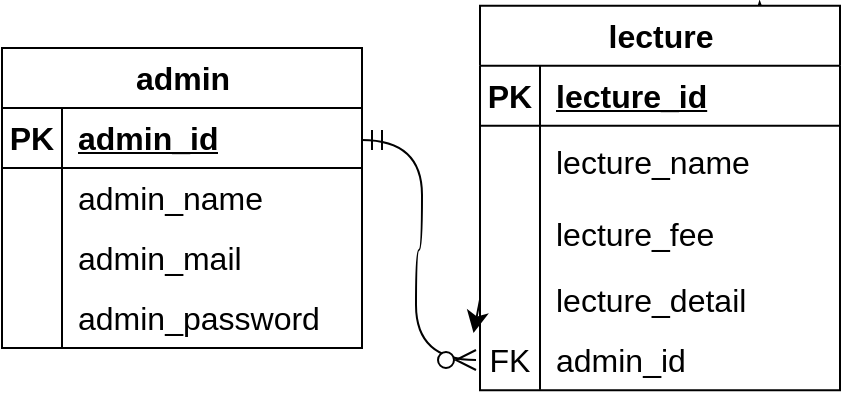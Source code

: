 <mxfile version="21.6.6" type="device">
  <diagram name="第 1 页" id="v5TcGbZSJoz5QiWnIiRB">
    <mxGraphModel dx="1345" dy="1439" grid="0" gridSize="10" guides="1" tooltips="1" connect="1" arrows="1" fold="1" page="1" pageScale="1" pageWidth="827" pageHeight="1169" math="0" shadow="0">
      <root>
        <mxCell id="0" />
        <mxCell id="1" parent="0" />
        <mxCell id="bMJZAaOaKqwusB-NPOnQ-1" value="admin" style="shape=table;startSize=30;container=1;collapsible=1;childLayout=tableLayout;fixedRows=1;rowLines=0;fontStyle=1;align=center;resizeLast=1;html=1;fontSize=16;labelBackgroundColor=none;" vertex="1" parent="1">
          <mxGeometry x="-79" y="10" width="180" height="150" as="geometry" />
        </mxCell>
        <mxCell id="bMJZAaOaKqwusB-NPOnQ-2" value="" style="shape=tableRow;horizontal=0;startSize=0;swimlaneHead=0;swimlaneBody=0;fillColor=none;collapsible=0;dropTarget=0;points=[[0,0.5],[1,0.5]];portConstraint=eastwest;top=0;left=0;right=0;bottom=1;fontSize=16;labelBackgroundColor=none;" vertex="1" parent="bMJZAaOaKqwusB-NPOnQ-1">
          <mxGeometry y="30" width="180" height="30" as="geometry" />
        </mxCell>
        <mxCell id="bMJZAaOaKqwusB-NPOnQ-3" value="PK" style="shape=partialRectangle;connectable=0;fillColor=none;top=0;left=0;bottom=0;right=0;fontStyle=1;overflow=hidden;whiteSpace=wrap;html=1;fontSize=16;labelBackgroundColor=none;" vertex="1" parent="bMJZAaOaKqwusB-NPOnQ-2">
          <mxGeometry width="30" height="30" as="geometry">
            <mxRectangle width="30" height="30" as="alternateBounds" />
          </mxGeometry>
        </mxCell>
        <mxCell id="bMJZAaOaKqwusB-NPOnQ-4" value="admin_id" style="shape=partialRectangle;connectable=0;fillColor=none;top=0;left=0;bottom=0;right=0;align=left;spacingLeft=6;fontStyle=5;overflow=hidden;whiteSpace=wrap;html=1;fontSize=16;labelBackgroundColor=none;" vertex="1" parent="bMJZAaOaKqwusB-NPOnQ-2">
          <mxGeometry x="30" width="150" height="30" as="geometry">
            <mxRectangle width="150" height="30" as="alternateBounds" />
          </mxGeometry>
        </mxCell>
        <mxCell id="bMJZAaOaKqwusB-NPOnQ-5" value="" style="shape=tableRow;horizontal=0;startSize=0;swimlaneHead=0;swimlaneBody=0;fillColor=none;collapsible=0;dropTarget=0;points=[[0,0.5],[1,0.5]];portConstraint=eastwest;top=0;left=0;right=0;bottom=0;fontSize=16;labelBackgroundColor=none;" vertex="1" parent="bMJZAaOaKqwusB-NPOnQ-1">
          <mxGeometry y="60" width="180" height="30" as="geometry" />
        </mxCell>
        <mxCell id="bMJZAaOaKqwusB-NPOnQ-6" value="" style="shape=partialRectangle;connectable=0;fillColor=none;top=0;left=0;bottom=0;right=0;editable=1;overflow=hidden;whiteSpace=wrap;html=1;fontSize=16;labelBackgroundColor=none;" vertex="1" parent="bMJZAaOaKqwusB-NPOnQ-5">
          <mxGeometry width="30" height="30" as="geometry">
            <mxRectangle width="30" height="30" as="alternateBounds" />
          </mxGeometry>
        </mxCell>
        <mxCell id="bMJZAaOaKqwusB-NPOnQ-7" value="admin_name" style="shape=partialRectangle;connectable=0;fillColor=none;top=0;left=0;bottom=0;right=0;align=left;spacingLeft=6;overflow=hidden;whiteSpace=wrap;html=1;fontSize=16;labelBackgroundColor=none;" vertex="1" parent="bMJZAaOaKqwusB-NPOnQ-5">
          <mxGeometry x="30" width="150" height="30" as="geometry">
            <mxRectangle width="150" height="30" as="alternateBounds" />
          </mxGeometry>
        </mxCell>
        <mxCell id="bMJZAaOaKqwusB-NPOnQ-8" value="" style="shape=tableRow;horizontal=0;startSize=0;swimlaneHead=0;swimlaneBody=0;fillColor=none;collapsible=0;dropTarget=0;points=[[0,0.5],[1,0.5]];portConstraint=eastwest;top=0;left=0;right=0;bottom=0;fontSize=16;labelBackgroundColor=none;" vertex="1" parent="bMJZAaOaKqwusB-NPOnQ-1">
          <mxGeometry y="90" width="180" height="30" as="geometry" />
        </mxCell>
        <mxCell id="bMJZAaOaKqwusB-NPOnQ-9" value="" style="shape=partialRectangle;connectable=0;fillColor=none;top=0;left=0;bottom=0;right=0;editable=1;overflow=hidden;whiteSpace=wrap;html=1;fontSize=16;labelBackgroundColor=none;" vertex="1" parent="bMJZAaOaKqwusB-NPOnQ-8">
          <mxGeometry width="30" height="30" as="geometry">
            <mxRectangle width="30" height="30" as="alternateBounds" />
          </mxGeometry>
        </mxCell>
        <mxCell id="bMJZAaOaKqwusB-NPOnQ-10" value="admin_mail" style="shape=partialRectangle;connectable=0;fillColor=none;top=0;left=0;bottom=0;right=0;align=left;spacingLeft=6;overflow=hidden;whiteSpace=wrap;html=1;fontSize=16;labelBackgroundColor=none;" vertex="1" parent="bMJZAaOaKqwusB-NPOnQ-8">
          <mxGeometry x="30" width="150" height="30" as="geometry">
            <mxRectangle width="150" height="30" as="alternateBounds" />
          </mxGeometry>
        </mxCell>
        <mxCell id="bMJZAaOaKqwusB-NPOnQ-11" value="" style="shape=tableRow;horizontal=0;startSize=0;swimlaneHead=0;swimlaneBody=0;fillColor=none;collapsible=0;dropTarget=0;points=[[0,0.5],[1,0.5]];portConstraint=eastwest;top=0;left=0;right=0;bottom=0;fontSize=16;labelBackgroundColor=none;" vertex="1" parent="bMJZAaOaKqwusB-NPOnQ-1">
          <mxGeometry y="120" width="180" height="30" as="geometry" />
        </mxCell>
        <mxCell id="bMJZAaOaKqwusB-NPOnQ-12" value="" style="shape=partialRectangle;connectable=0;fillColor=none;top=0;left=0;bottom=0;right=0;editable=1;overflow=hidden;whiteSpace=wrap;html=1;fontSize=16;labelBackgroundColor=none;" vertex="1" parent="bMJZAaOaKqwusB-NPOnQ-11">
          <mxGeometry width="30" height="30" as="geometry">
            <mxRectangle width="30" height="30" as="alternateBounds" />
          </mxGeometry>
        </mxCell>
        <mxCell id="bMJZAaOaKqwusB-NPOnQ-13" value="admin_password" style="shape=partialRectangle;connectable=0;fillColor=none;top=0;left=0;bottom=0;right=0;align=left;spacingLeft=6;overflow=hidden;whiteSpace=wrap;html=1;fontSize=16;labelBackgroundColor=none;" vertex="1" parent="bMJZAaOaKqwusB-NPOnQ-11">
          <mxGeometry x="30" width="150" height="30" as="geometry">
            <mxRectangle width="150" height="30" as="alternateBounds" />
          </mxGeometry>
        </mxCell>
        <mxCell id="bMJZAaOaKqwusB-NPOnQ-37" style="edgeStyle=none;curved=1;rounded=0;orthogonalLoop=1;jettySize=auto;html=1;exitX=0.75;exitY=0;exitDx=0;exitDy=0;fontSize=12;startSize=8;endSize=8;" edge="1" parent="1" source="bMJZAaOaKqwusB-NPOnQ-20">
          <mxGeometry relative="1" as="geometry">
            <mxPoint x="304.138" y="-2.517" as="targetPoint" />
          </mxGeometry>
        </mxCell>
        <mxCell id="bMJZAaOaKqwusB-NPOnQ-20" value="lecture" style="shape=table;startSize=30;container=1;collapsible=1;childLayout=tableLayout;fixedRows=1;rowLines=0;fontStyle=1;align=center;resizeLast=1;html=1;fontSize=16;labelBackgroundColor=none;" vertex="1" parent="1">
          <mxGeometry x="160" y="-11.07" width="180" height="192.147" as="geometry" />
        </mxCell>
        <mxCell id="bMJZAaOaKqwusB-NPOnQ-21" value="" style="shape=tableRow;horizontal=0;startSize=0;swimlaneHead=0;swimlaneBody=0;fillColor=none;collapsible=0;dropTarget=0;points=[[0,0.5],[1,0.5]];portConstraint=eastwest;top=0;left=0;right=0;bottom=1;fontSize=16;labelBackgroundColor=none;" vertex="1" parent="bMJZAaOaKqwusB-NPOnQ-20">
          <mxGeometry y="30" width="180" height="30" as="geometry" />
        </mxCell>
        <mxCell id="bMJZAaOaKqwusB-NPOnQ-22" value="PK" style="shape=partialRectangle;connectable=0;fillColor=none;top=0;left=0;bottom=0;right=0;fontStyle=1;overflow=hidden;whiteSpace=wrap;html=1;fontSize=16;labelBackgroundColor=none;" vertex="1" parent="bMJZAaOaKqwusB-NPOnQ-21">
          <mxGeometry width="30" height="30" as="geometry">
            <mxRectangle width="30" height="30" as="alternateBounds" />
          </mxGeometry>
        </mxCell>
        <mxCell id="bMJZAaOaKqwusB-NPOnQ-23" value="lecture_id" style="shape=partialRectangle;connectable=0;fillColor=none;top=0;left=0;bottom=0;right=0;align=left;spacingLeft=6;fontStyle=5;overflow=hidden;whiteSpace=wrap;html=1;fontSize=16;labelBackgroundColor=none;" vertex="1" parent="bMJZAaOaKqwusB-NPOnQ-21">
          <mxGeometry x="30" width="150" height="30" as="geometry">
            <mxRectangle width="150" height="30" as="alternateBounds" />
          </mxGeometry>
        </mxCell>
        <mxCell id="bMJZAaOaKqwusB-NPOnQ-24" value="" style="shape=tableRow;horizontal=0;startSize=0;swimlaneHead=0;swimlaneBody=0;fillColor=none;collapsible=0;dropTarget=0;points=[[0,0.5],[1,0.5]];portConstraint=eastwest;top=0;left=0;right=0;bottom=0;fontSize=16;labelBackgroundColor=none;" vertex="1" parent="bMJZAaOaKqwusB-NPOnQ-20">
          <mxGeometry y="60" width="180" height="36" as="geometry" />
        </mxCell>
        <mxCell id="bMJZAaOaKqwusB-NPOnQ-25" value="" style="shape=partialRectangle;connectable=0;fillColor=none;top=0;left=0;bottom=0;right=0;editable=1;overflow=hidden;whiteSpace=wrap;html=1;fontSize=16;labelBackgroundColor=none;" vertex="1" parent="bMJZAaOaKqwusB-NPOnQ-24">
          <mxGeometry width="30" height="36" as="geometry">
            <mxRectangle width="30" height="36" as="alternateBounds" />
          </mxGeometry>
        </mxCell>
        <mxCell id="bMJZAaOaKqwusB-NPOnQ-26" value="lecture_name" style="shape=partialRectangle;connectable=0;fillColor=none;top=0;left=0;bottom=0;right=0;align=left;spacingLeft=6;overflow=hidden;whiteSpace=wrap;html=1;fontSize=16;labelBackgroundColor=none;" vertex="1" parent="bMJZAaOaKqwusB-NPOnQ-24">
          <mxGeometry x="30" width="150" height="36" as="geometry">
            <mxRectangle width="150" height="36" as="alternateBounds" />
          </mxGeometry>
        </mxCell>
        <mxCell id="bMJZAaOaKqwusB-NPOnQ-27" value="" style="shape=tableRow;horizontal=0;startSize=0;swimlaneHead=0;swimlaneBody=0;fillColor=none;collapsible=0;dropTarget=0;points=[[0,0.5],[1,0.5]];portConstraint=eastwest;top=0;left=0;right=0;bottom=0;fontSize=16;labelBackgroundColor=none;" vertex="1" parent="bMJZAaOaKqwusB-NPOnQ-20">
          <mxGeometry y="96" width="180" height="36" as="geometry" />
        </mxCell>
        <mxCell id="bMJZAaOaKqwusB-NPOnQ-28" value="" style="shape=partialRectangle;connectable=0;fillColor=none;top=0;left=0;bottom=0;right=0;editable=1;overflow=hidden;whiteSpace=wrap;html=1;fontSize=16;labelBackgroundColor=none;" vertex="1" parent="bMJZAaOaKqwusB-NPOnQ-27">
          <mxGeometry width="30" height="36" as="geometry">
            <mxRectangle width="30" height="36" as="alternateBounds" />
          </mxGeometry>
        </mxCell>
        <mxCell id="bMJZAaOaKqwusB-NPOnQ-29" value="lecture_fee" style="shape=partialRectangle;connectable=0;fillColor=none;top=0;left=0;bottom=0;right=0;align=left;spacingLeft=6;overflow=hidden;whiteSpace=wrap;html=1;fontSize=16;labelBackgroundColor=none;" vertex="1" parent="bMJZAaOaKqwusB-NPOnQ-27">
          <mxGeometry x="30" width="150" height="36" as="geometry">
            <mxRectangle width="150" height="36" as="alternateBounds" />
          </mxGeometry>
        </mxCell>
        <mxCell id="bMJZAaOaKqwusB-NPOnQ-30" value="" style="shape=tableRow;horizontal=0;startSize=0;swimlaneHead=0;swimlaneBody=0;fillColor=none;collapsible=0;dropTarget=0;points=[[0,0.5],[1,0.5]];portConstraint=eastwest;top=0;left=0;right=0;bottom=0;fontSize=16;labelBackgroundColor=none;" vertex="1" parent="bMJZAaOaKqwusB-NPOnQ-20">
          <mxGeometry y="132" width="180" height="30" as="geometry" />
        </mxCell>
        <mxCell id="bMJZAaOaKqwusB-NPOnQ-31" value="" style="shape=partialRectangle;connectable=0;fillColor=none;top=0;left=0;bottom=0;right=0;editable=1;overflow=hidden;whiteSpace=wrap;html=1;fontSize=16;labelBackgroundColor=none;" vertex="1" parent="bMJZAaOaKqwusB-NPOnQ-30">
          <mxGeometry width="30" height="30" as="geometry">
            <mxRectangle width="30" height="30" as="alternateBounds" />
          </mxGeometry>
        </mxCell>
        <mxCell id="bMJZAaOaKqwusB-NPOnQ-32" value="lecture_detail" style="shape=partialRectangle;connectable=0;fillColor=none;top=0;left=0;bottom=0;right=0;align=left;spacingLeft=6;overflow=hidden;whiteSpace=wrap;html=1;fontSize=16;labelBackgroundColor=none;" vertex="1" parent="bMJZAaOaKqwusB-NPOnQ-30">
          <mxGeometry x="30" width="150" height="30" as="geometry">
            <mxRectangle width="150" height="30" as="alternateBounds" />
          </mxGeometry>
        </mxCell>
        <mxCell id="bMJZAaOaKqwusB-NPOnQ-33" style="shape=tableRow;horizontal=0;startSize=0;swimlaneHead=0;swimlaneBody=0;fillColor=none;collapsible=0;dropTarget=0;points=[[0,0.5],[1,0.5]];portConstraint=eastwest;top=0;left=0;right=0;bottom=0;fontSize=16;labelBackgroundColor=none;" vertex="1" parent="bMJZAaOaKqwusB-NPOnQ-20">
          <mxGeometry y="162" width="180" height="30" as="geometry" />
        </mxCell>
        <mxCell id="bMJZAaOaKqwusB-NPOnQ-34" value="FK" style="shape=partialRectangle;connectable=0;fillColor=none;top=0;left=0;bottom=0;right=0;editable=1;overflow=hidden;whiteSpace=wrap;html=1;fontSize=16;labelBackgroundColor=none;" vertex="1" parent="bMJZAaOaKqwusB-NPOnQ-33">
          <mxGeometry width="30" height="30" as="geometry">
            <mxRectangle width="30" height="30" as="alternateBounds" />
          </mxGeometry>
        </mxCell>
        <mxCell id="bMJZAaOaKqwusB-NPOnQ-35" value="admin_id" style="shape=partialRectangle;connectable=0;fillColor=none;top=0;left=0;bottom=0;right=0;align=left;spacingLeft=6;overflow=hidden;whiteSpace=wrap;html=1;fontSize=16;labelBackgroundColor=none;" vertex="1" parent="bMJZAaOaKqwusB-NPOnQ-33">
          <mxGeometry x="30" width="150" height="30" as="geometry">
            <mxRectangle width="150" height="30" as="alternateBounds" />
          </mxGeometry>
        </mxCell>
        <mxCell id="bMJZAaOaKqwusB-NPOnQ-38" style="edgeStyle=none;curved=1;rounded=0;orthogonalLoop=1;jettySize=auto;html=1;exitX=0;exitY=0.5;exitDx=0;exitDy=0;fontSize=12;startSize=8;endSize=8;entryX=-0.018;entryY=1.053;entryDx=0;entryDy=0;entryPerimeter=0;" edge="1" parent="bMJZAaOaKqwusB-NPOnQ-20" source="bMJZAaOaKqwusB-NPOnQ-30" target="bMJZAaOaKqwusB-NPOnQ-30">
          <mxGeometry relative="1" as="geometry">
            <mxPoint y="147.07" as="targetPoint" />
          </mxGeometry>
        </mxCell>
        <mxCell id="bMJZAaOaKqwusB-NPOnQ-36" value="" style="edgeStyle=entityRelationEdgeStyle;fontSize=12;html=1;endArrow=ERzeroToMany;startArrow=ERmandOne;rounded=0;startSize=8;endSize=8;curved=1;" edge="1" parent="1">
          <mxGeometry width="100" height="100" relative="1" as="geometry">
            <mxPoint x="101" y="56" as="sourcePoint" />
            <mxPoint x="158" y="166" as="targetPoint" />
          </mxGeometry>
        </mxCell>
      </root>
    </mxGraphModel>
  </diagram>
</mxfile>
